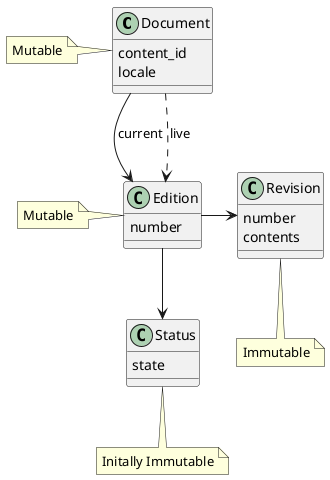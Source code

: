 @startuml
class Document {
  content_id
  locale
}
note left: Mutable

class Revision {
  number
  contents
}
note bottom: Immutable

class Edition {
  number
}
note left: Mutable

class Status {
  state
}
note bottom
  Initally Immutable
end note

Document --> Edition : current
Document ..> Edition : live
Edition -right-> Revision
Edition --> Status
@enduml

